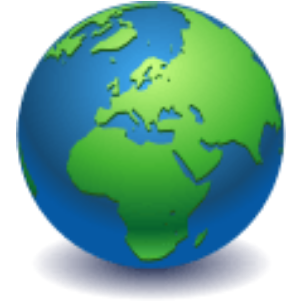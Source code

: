 <mxfile version="12.1.0" type="github" pages="1"><diagram id="0KM4Egd6NqNAOqJx_9N1" name="Page-1"><mxGraphModel dx="1280" dy="720" grid="1" gridSize="10" guides="1" tooltips="1" connect="1" arrows="1" fold="1" page="1" pageScale="1" pageWidth="827" pageHeight="1169" math="0" shadow="0"><root><mxCell id="0"/><mxCell id="1" parent="0"/><mxCell id="AxmQ6LC_wh1KCt_K1Hnk-1" value="" style="image;html=1;labelBackgroundColor=#ffffff;image=img/lib/clip_art/general/Earth_globe_128x128.png" vertex="1" parent="1"><mxGeometry x="338.5" y="508.5" width="150" height="150" as="geometry"/></mxCell></root></mxGraphModel></diagram></mxfile>